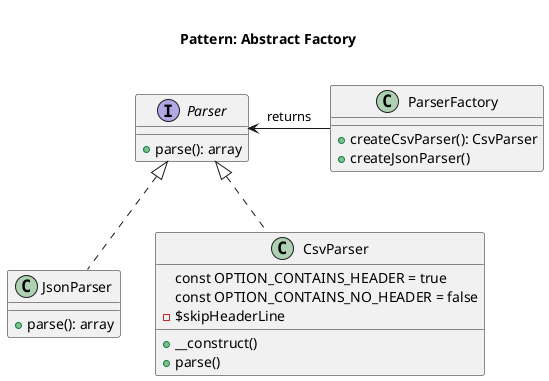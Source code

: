@startuml
    Title <size:20>\nPattern: Abstract Factory\n

    interface Parser {
        + parse(): array
    }

    class JsonParser implements Parser {
        + parse(): array
    }

    class CsvParser implements Parser {
        const OPTION_CONTAINS_HEADER = true
        const OPTION_CONTAINS_NO_HEADER = false
        - $skipHeaderLine
        + __construct()
        + parse()
    }

    class ParserFactory {
        + createCsvParser(): CsvParser
        + createJsonParser()
    }

	ParserFactory -left-> Parser: returns
@enduml